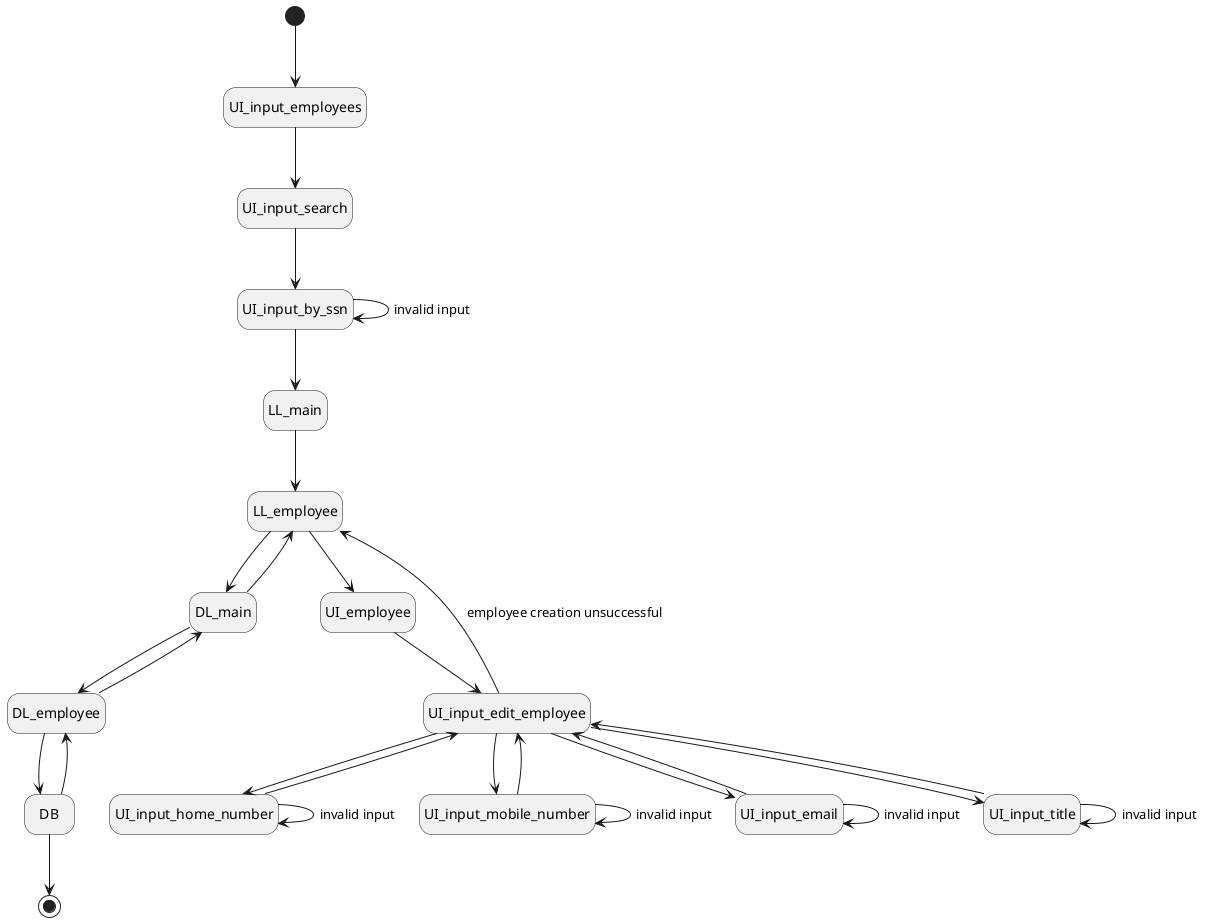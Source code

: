 @startuml edit employee info
hide empty description

[*] -down->  UI_input_employees 
UI_input_employees -down-> UI_input_search
UI_input_search -down-> UI_input_by_ssn
UI_input_by_ssn -down-> UI_input_by_ssn:invalid input
UI_input_by_ssn -down-> LL_main
LL_main -down-> LL_employee
LL_employee -down-> DL_main
DL_main -down-> DL_employee
DL_employee -down-> DB 
DB -down-> DL_employee
DL_employee -down-> DL_main
DL_main -down-> LL_employee
LL_employee -down-> UI_employee
UI_employee -down-> UI_input_edit_employee
UI_input_edit_employee -down-> UI_input_home_number
UI_input_home_number -down-> UI_input_home_number:invalid input
UI_input_edit_employee -down-> UI_input_mobile_number
UI_input_mobile_number -down-> UI_input_mobile_number:invalid input
UI_input_edit_employee -down-> UI_input_email
UI_input_email -down-> UI_input_email:invalid input
UI_input_edit_employee -down-> UI_input_title
UI_input_title -down-> UI_input_title:invalid input
UI_input_home_number --> UI_input_edit_employee
UI_input_mobile_number --> UI_input_edit_employee
UI_input_email --> UI_input_edit_employee
UI_input_title --> UI_input_edit_employee
UI_input_edit_employee -down-> LL_employee:employee creation unsuccessful
DB --> [*]

@enduml